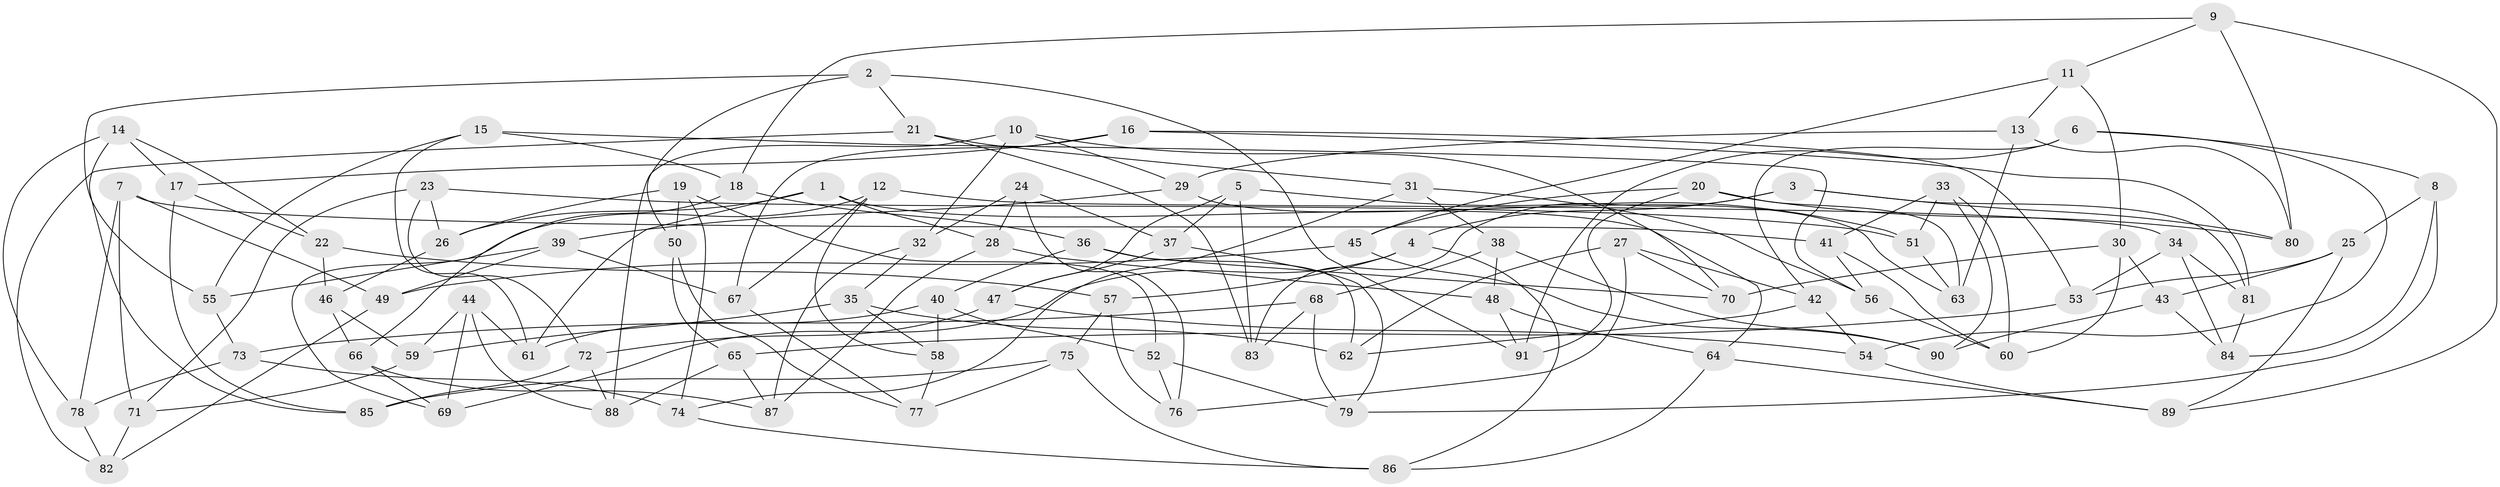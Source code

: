 // Generated by graph-tools (version 1.1) at 2025/11/02/27/25 16:11:45]
// undirected, 91 vertices, 182 edges
graph export_dot {
graph [start="1"]
  node [color=gray90,style=filled];
  1;
  2;
  3;
  4;
  5;
  6;
  7;
  8;
  9;
  10;
  11;
  12;
  13;
  14;
  15;
  16;
  17;
  18;
  19;
  20;
  21;
  22;
  23;
  24;
  25;
  26;
  27;
  28;
  29;
  30;
  31;
  32;
  33;
  34;
  35;
  36;
  37;
  38;
  39;
  40;
  41;
  42;
  43;
  44;
  45;
  46;
  47;
  48;
  49;
  50;
  51;
  52;
  53;
  54;
  55;
  56;
  57;
  58;
  59;
  60;
  61;
  62;
  63;
  64;
  65;
  66;
  67;
  68;
  69;
  70;
  71;
  72;
  73;
  74;
  75;
  76;
  77;
  78;
  79;
  80;
  81;
  82;
  83;
  84;
  85;
  86;
  87;
  88;
  89;
  90;
  91;
  1 -- 28;
  1 -- 61;
  1 -- 26;
  1 -- 64;
  2 -- 21;
  2 -- 50;
  2 -- 91;
  2 -- 55;
  3 -- 4;
  3 -- 83;
  3 -- 81;
  3 -- 80;
  4 -- 86;
  4 -- 57;
  4 -- 69;
  5 -- 37;
  5 -- 83;
  5 -- 47;
  5 -- 51;
  6 -- 54;
  6 -- 42;
  6 -- 8;
  6 -- 91;
  7 -- 41;
  7 -- 49;
  7 -- 71;
  7 -- 78;
  8 -- 84;
  8 -- 79;
  8 -- 25;
  9 -- 80;
  9 -- 11;
  9 -- 18;
  9 -- 89;
  10 -- 70;
  10 -- 32;
  10 -- 88;
  10 -- 29;
  11 -- 13;
  11 -- 45;
  11 -- 30;
  12 -- 34;
  12 -- 67;
  12 -- 69;
  12 -- 58;
  13 -- 29;
  13 -- 63;
  13 -- 80;
  14 -- 78;
  14 -- 17;
  14 -- 85;
  14 -- 22;
  15 -- 61;
  15 -- 18;
  15 -- 55;
  15 -- 56;
  16 -- 17;
  16 -- 81;
  16 -- 67;
  16 -- 53;
  17 -- 85;
  17 -- 22;
  18 -- 66;
  18 -- 36;
  19 -- 26;
  19 -- 52;
  19 -- 74;
  19 -- 50;
  20 -- 91;
  20 -- 63;
  20 -- 45;
  20 -- 80;
  21 -- 31;
  21 -- 83;
  21 -- 82;
  22 -- 46;
  22 -- 57;
  23 -- 51;
  23 -- 72;
  23 -- 71;
  23 -- 26;
  24 -- 37;
  24 -- 76;
  24 -- 32;
  24 -- 28;
  25 -- 89;
  25 -- 53;
  25 -- 43;
  26 -- 46;
  27 -- 42;
  27 -- 62;
  27 -- 76;
  27 -- 70;
  28 -- 48;
  28 -- 87;
  29 -- 63;
  29 -- 39;
  30 -- 43;
  30 -- 70;
  30 -- 60;
  31 -- 74;
  31 -- 38;
  31 -- 56;
  32 -- 35;
  32 -- 87;
  33 -- 60;
  33 -- 90;
  33 -- 41;
  33 -- 51;
  34 -- 81;
  34 -- 53;
  34 -- 84;
  35 -- 59;
  35 -- 58;
  35 -- 62;
  36 -- 40;
  36 -- 70;
  36 -- 62;
  37 -- 47;
  37 -- 79;
  38 -- 68;
  38 -- 48;
  38 -- 90;
  39 -- 67;
  39 -- 55;
  39 -- 49;
  40 -- 61;
  40 -- 52;
  40 -- 58;
  41 -- 56;
  41 -- 60;
  42 -- 54;
  42 -- 62;
  43 -- 90;
  43 -- 84;
  44 -- 61;
  44 -- 69;
  44 -- 88;
  44 -- 59;
  45 -- 90;
  45 -- 49;
  46 -- 66;
  46 -- 59;
  47 -- 72;
  47 -- 54;
  48 -- 64;
  48 -- 91;
  49 -- 82;
  50 -- 77;
  50 -- 65;
  51 -- 63;
  52 -- 76;
  52 -- 79;
  53 -- 65;
  54 -- 89;
  55 -- 73;
  56 -- 60;
  57 -- 76;
  57 -- 75;
  58 -- 77;
  59 -- 71;
  64 -- 86;
  64 -- 89;
  65 -- 87;
  65 -- 88;
  66 -- 69;
  66 -- 87;
  67 -- 77;
  68 -- 79;
  68 -- 83;
  68 -- 73;
  71 -- 82;
  72 -- 88;
  72 -- 85;
  73 -- 74;
  73 -- 78;
  74 -- 86;
  75 -- 85;
  75 -- 86;
  75 -- 77;
  78 -- 82;
  81 -- 84;
}
